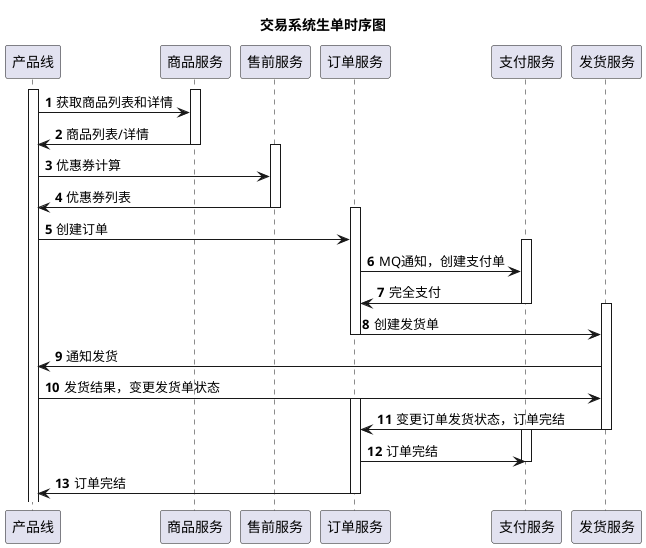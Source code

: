 @startuml
title 交易系统生单时序图

participant "产品线" as B
participant "商品服务" as G
participant "售前服务" as Q
participant "订单服务" as O
participant "支付服务" as P
participant "发货服务" as L

autonumber
activate B
activate G
B -> G: 获取商品列表和详情
G -> B: 商品列表/详情
deactivate G
activate Q
B -> Q: 优惠券计算
Q -> B: 优惠券列表
deactivate Q
activate O
B -> O: 创建订单
activate P
O -> P: MQ通知，创建支付单
P -> O: 完全支付
deactivate P
activate L
O -> L: 创建发货单
deactivate O
L -> B: 通知发货
B -> L: 发货结果，变更发货单状态
activate O
L -> O: 变更订单发货状态，订单完结
deactivate L
activate P
O -> P: 订单完结
deactivate P
O -> B: 订单完结
deactivate O
@enduml
